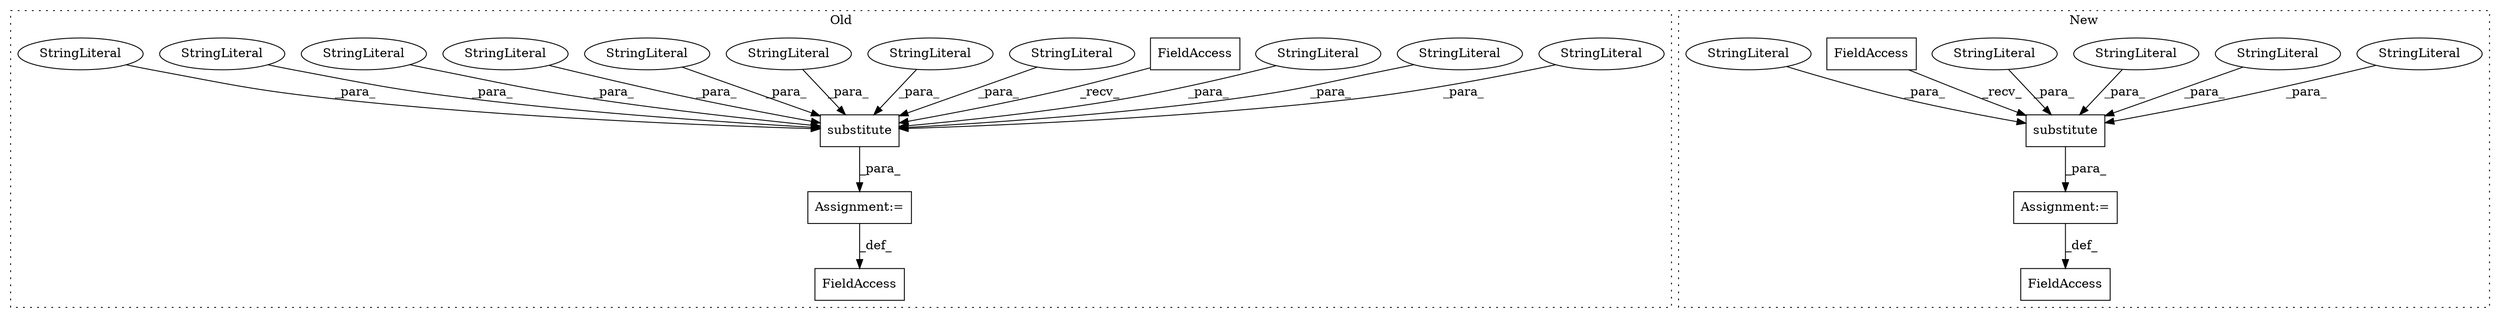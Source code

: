 digraph G {
subgraph cluster0 {
1 [label="substitute" a="32" s="137232,137741" l="11,1" shape="box"];
6 [label="StringLiteral" a="45" s="137345" l="53" shape="ellipse"];
8 [label="StringLiteral" a="45" s="137541" l="70" shape="ellipse"];
9 [label="StringLiteral" a="45" s="137272" l="18" shape="ellipse"];
10 [label="FieldAccess" a="22" s="137222" l="9" shape="box"];
13 [label="FieldAccess" a="22" s="137202" l="11" shape="box"];
15 [label="StringLiteral" a="45" s="137612" l="70" shape="ellipse"];
16 [label="StringLiteral" a="45" s="137728" l="13" shape="ellipse"];
17 [label="StringLiteral" a="45" s="137470" l="70" shape="ellipse"];
18 [label="StringLiteral" a="45" s="137262" l="9" shape="ellipse"];
19 [label="StringLiteral" a="45" s="137399" l="70" shape="ellipse"];
20 [label="Assignment:=" a="7" s="137221" l="1" shape="box"];
22 [label="StringLiteral" a="45" s="137683" l="16" shape="ellipse"];
23 [label="StringLiteral" a="45" s="137243" l="18" shape="ellipse"];
24 [label="StringLiteral" a="45" s="137700" l="27" shape="ellipse"];
label = "Old";
style="dotted";
}
subgraph cluster1 {
2 [label="substitute" a="32" s="134897,135229" l="11,1" shape="box"];
3 [label="StringLiteral" a="45" s="134950" l="30" shape="ellipse"];
4 [label="StringLiteral" a="45" s="135054" l="41" shape="ellipse"];
5 [label="StringLiteral" a="45" s="135180" l="16" shape="ellipse"];
7 [label="StringLiteral" a="45" s="134927" l="6" shape="ellipse"];
11 [label="FieldAccess" a="22" s="134887" l="9" shape="box"];
12 [label="FieldAccess" a="22" s="134867" l="11" shape="box"];
14 [label="StringLiteral" a="45" s="134981" l="30" shape="ellipse"];
21 [label="Assignment:=" a="7" s="134886" l="1" shape="box"];
label = "New";
style="dotted";
}
1 -> 20 [label="_para_"];
2 -> 21 [label="_para_"];
3 -> 2 [label="_para_"];
4 -> 2 [label="_para_"];
5 -> 2 [label="_para_"];
6 -> 1 [label="_para_"];
7 -> 2 [label="_para_"];
8 -> 1 [label="_para_"];
9 -> 1 [label="_para_"];
10 -> 1 [label="_recv_"];
11 -> 2 [label="_recv_"];
14 -> 2 [label="_para_"];
15 -> 1 [label="_para_"];
16 -> 1 [label="_para_"];
17 -> 1 [label="_para_"];
18 -> 1 [label="_para_"];
19 -> 1 [label="_para_"];
20 -> 13 [label="_def_"];
21 -> 12 [label="_def_"];
22 -> 1 [label="_para_"];
23 -> 1 [label="_para_"];
24 -> 1 [label="_para_"];
}